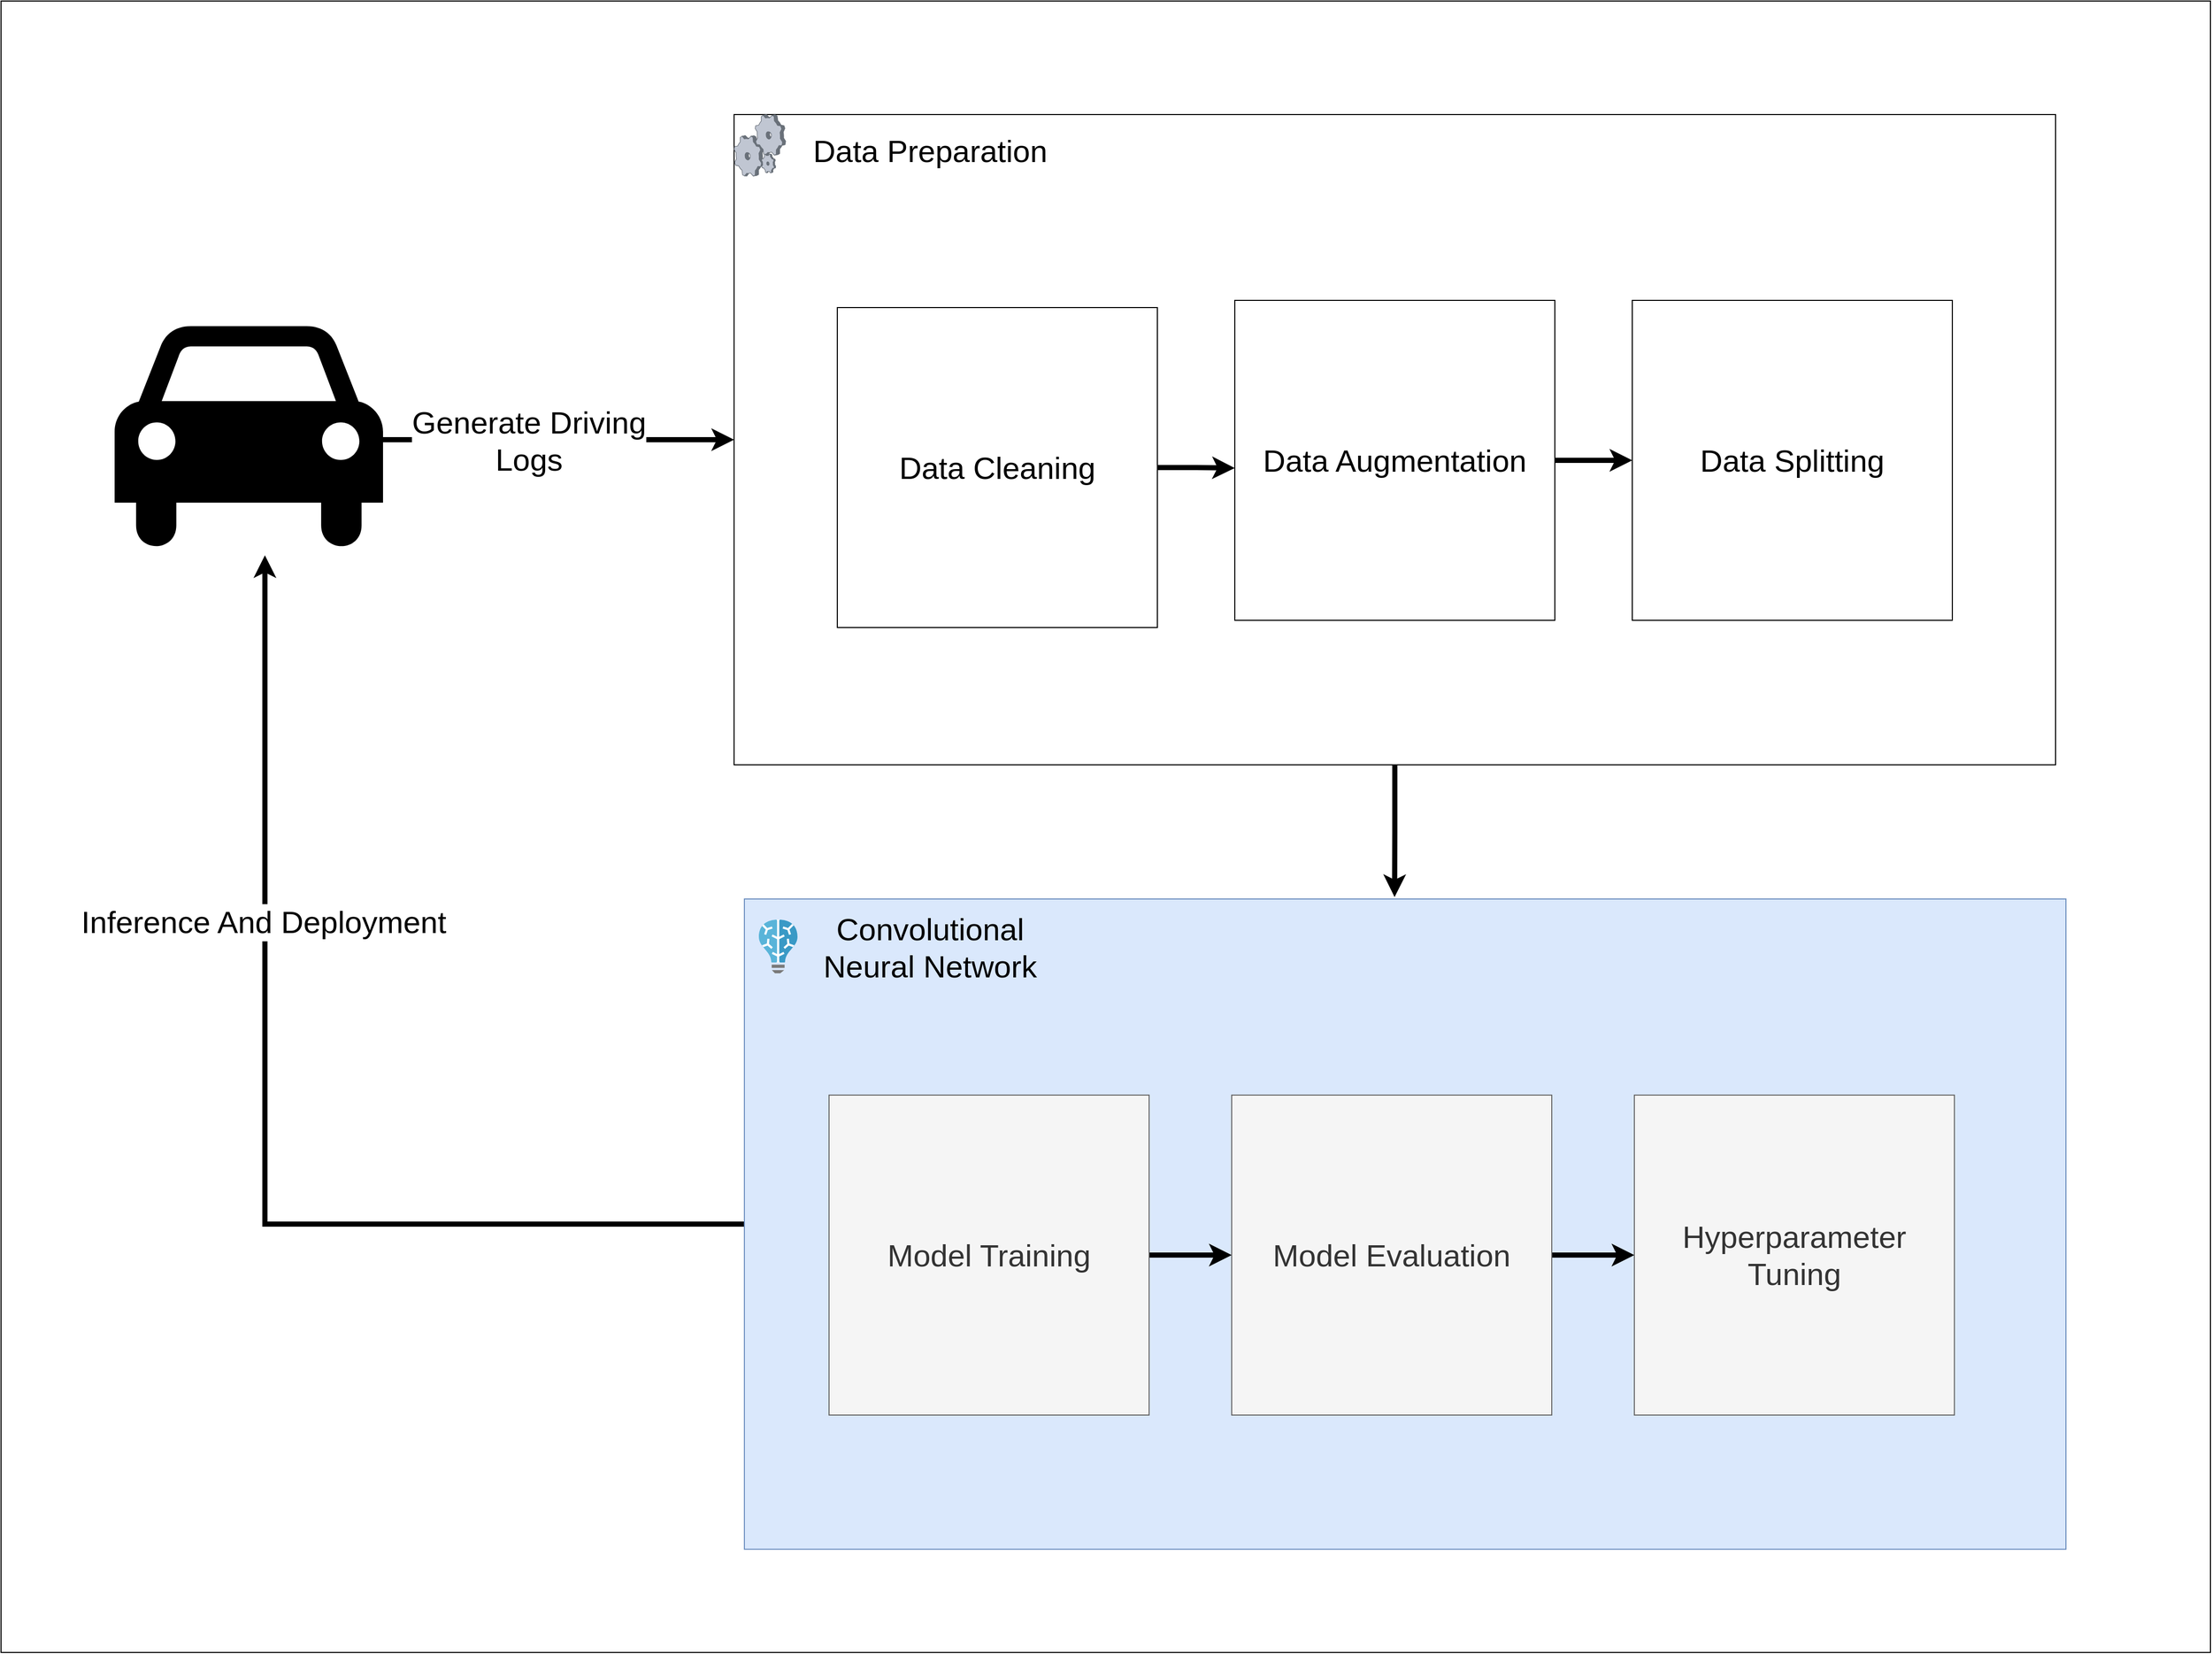 <mxfile version="18.0.1" type="device"><diagram id="mIKQBk-xgbxJZw2ZOmZD" name="Page-1"><mxGraphModel dx="5313" dy="3836" grid="1" gridSize="10" guides="1" tooltips="1" connect="1" arrows="1" fold="1" page="1" pageScale="1" pageWidth="583" pageHeight="413" math="0" shadow="0"><root><mxCell id="0"/><mxCell id="1" parent="0"/><mxCell id="juH1WiAQ8SW-b16fK4Cj-27" value="" style="rounded=0;whiteSpace=wrap;html=1;fontSize=30;" parent="1" vertex="1"><mxGeometry x="-510" y="-710" width="2140" height="1600" as="geometry"/></mxCell><mxCell id="juH1WiAQ8SW-b16fK4Cj-1" value="" style="edgeStyle=orthogonalEdgeStyle;rounded=0;orthogonalLoop=1;jettySize=auto;html=1;strokeWidth=5;" parent="1" source="xgJs7LvjlzFtrq6d9Fmg-4" target="xgJs7LvjlzFtrq6d9Fmg-8" edge="1"><mxGeometry relative="1" as="geometry"/></mxCell><mxCell id="juH1WiAQ8SW-b16fK4Cj-3" value="Generate Driving&lt;br style=&quot;font-size: 30px;&quot;&gt;Logs" style="edgeLabel;html=1;align=center;verticalAlign=middle;resizable=0;points=[];fontSize=30;" parent="juH1WiAQ8SW-b16fK4Cj-1" vertex="1" connectable="0"><mxGeometry x="-0.175" y="-1" relative="1" as="geometry"><mxPoint as="offset"/></mxGeometry></mxCell><mxCell id="xgJs7LvjlzFtrq6d9Fmg-4" value="" style="shape=mxgraph.signs.transportation.car_4;html=1;pointerEvents=1;fillColor=#000000;strokeColor=none;verticalLabelPosition=bottom;verticalAlign=top;align=center;fontSize=22;" parent="1" vertex="1"><mxGeometry x="-400" y="-395" width="260" height="220" as="geometry"/></mxCell><mxCell id="juH1WiAQ8SW-b16fK4Cj-21" style="edgeStyle=orthogonalEdgeStyle;rounded=0;orthogonalLoop=1;jettySize=auto;html=1;fontSize=30;strokeWidth=5;entryX=0.492;entryY=-0.003;entryDx=0;entryDy=0;entryPerimeter=0;" parent="1" source="xgJs7LvjlzFtrq6d9Fmg-8" target="juH1WiAQ8SW-b16fK4Cj-14" edge="1"><mxGeometry relative="1" as="geometry"><mxPoint x="840" y="140" as="targetPoint"/></mxGeometry></mxCell><mxCell id="xgJs7LvjlzFtrq6d9Fmg-8" value="" style="rounded=0;whiteSpace=wrap;html=1;" parent="1" vertex="1"><mxGeometry x="200" y="-600" width="1280" height="630" as="geometry"/></mxCell><mxCell id="juH1WiAQ8SW-b16fK4Cj-22" style="edgeStyle=orthogonalEdgeStyle;rounded=0;orthogonalLoop=1;jettySize=auto;html=1;fontSize=30;strokeWidth=5;entryX=0;entryY=0.524;entryDx=0;entryDy=0;entryPerimeter=0;" parent="1" source="juH1WiAQ8SW-b16fK4Cj-4" target="juH1WiAQ8SW-b16fK4Cj-7" edge="1"><mxGeometry relative="1" as="geometry"/></mxCell><mxCell id="juH1WiAQ8SW-b16fK4Cj-4" value="Data Cleaning" style="whiteSpace=wrap;html=1;aspect=fixed;fontSize=30;" parent="1" vertex="1"><mxGeometry x="300" y="-413" width="310" height="310" as="geometry"/></mxCell><mxCell id="juH1WiAQ8SW-b16fK4Cj-5" value="" style="verticalLabelPosition=bottom;sketch=0;aspect=fixed;html=1;verticalAlign=top;strokeColor=none;align=center;outlineConnect=0;shape=mxgraph.citrix.process;fontSize=26;" parent="1" vertex="1"><mxGeometry x="200" y="-600" width="50" height="59.62" as="geometry"/></mxCell><mxCell id="juH1WiAQ8SW-b16fK4Cj-6" value="Data Preparation" style="text;html=1;strokeColor=none;fillColor=none;align=center;verticalAlign=middle;whiteSpace=wrap;rounded=0;fontSize=30;" parent="1" vertex="1"><mxGeometry x="260" y="-580" width="260" height="30" as="geometry"/></mxCell><mxCell id="juH1WiAQ8SW-b16fK4Cj-23" style="edgeStyle=orthogonalEdgeStyle;rounded=0;orthogonalLoop=1;jettySize=auto;html=1;entryX=0;entryY=0.5;entryDx=0;entryDy=0;fontSize=30;strokeWidth=5;" parent="1" source="juH1WiAQ8SW-b16fK4Cj-7" target="juH1WiAQ8SW-b16fK4Cj-8" edge="1"><mxGeometry relative="1" as="geometry"/></mxCell><mxCell id="juH1WiAQ8SW-b16fK4Cj-7" value="Data Augmentation" style="whiteSpace=wrap;html=1;aspect=fixed;fontSize=30;" parent="1" vertex="1"><mxGeometry x="685" y="-420" width="310" height="310" as="geometry"/></mxCell><mxCell id="juH1WiAQ8SW-b16fK4Cj-8" value="Data Splitting" style="whiteSpace=wrap;html=1;aspect=fixed;fontSize=30;" parent="1" vertex="1"><mxGeometry x="1070" y="-420" width="310" height="310" as="geometry"/></mxCell><mxCell id="juH1WiAQ8SW-b16fK4Cj-24" style="edgeStyle=orthogonalEdgeStyle;rounded=0;orthogonalLoop=1;jettySize=auto;html=1;entryX=0.56;entryY=1.009;entryDx=0;entryDy=0;entryPerimeter=0;fontSize=30;strokeWidth=5;" parent="1" source="juH1WiAQ8SW-b16fK4Cj-14" target="xgJs7LvjlzFtrq6d9Fmg-4" edge="1"><mxGeometry relative="1" as="geometry"/></mxCell><mxCell id="juH1WiAQ8SW-b16fK4Cj-26" value="Inference And Deployment" style="edgeLabel;html=1;align=center;verticalAlign=middle;resizable=0;points=[];fontSize=30;" parent="juH1WiAQ8SW-b16fK4Cj-24" vertex="1" connectable="0"><mxGeometry x="0.362" y="2" relative="1" as="geometry"><mxPoint as="offset"/></mxGeometry></mxCell><mxCell id="juH1WiAQ8SW-b16fK4Cj-14" value="" style="rounded=0;whiteSpace=wrap;html=1;fillColor=#dae8fc;strokeColor=#6c8ebf;" parent="1" vertex="1"><mxGeometry x="210" y="160" width="1280" height="630" as="geometry"/></mxCell><mxCell id="juH1WiAQ8SW-b16fK4Cj-12" value="Convolutional Neural Network" style="text;html=1;strokeColor=none;fillColor=none;align=center;verticalAlign=middle;whiteSpace=wrap;rounded=0;fontSize=30;" parent="1" vertex="1"><mxGeometry x="260" y="192" width="260" height="30" as="geometry"/></mxCell><mxCell id="juH1WiAQ8SW-b16fK4Cj-15" value="" style="sketch=0;aspect=fixed;html=1;points=[];align=center;image;fontSize=12;image=img/lib/mscae/Batch_AI.svg;" parent="1" vertex="1"><mxGeometry x="224" y="180" width="37.44" height="52" as="geometry"/></mxCell><mxCell id="juH1WiAQ8SW-b16fK4Cj-18" value="" style="edgeStyle=orthogonalEdgeStyle;rounded=0;orthogonalLoop=1;jettySize=auto;html=1;fontSize=30;strokeWidth=5;" parent="1" source="juH1WiAQ8SW-b16fK4Cj-16" target="juH1WiAQ8SW-b16fK4Cj-17" edge="1"><mxGeometry relative="1" as="geometry"/></mxCell><mxCell id="juH1WiAQ8SW-b16fK4Cj-16" value="Model Training" style="whiteSpace=wrap;html=1;aspect=fixed;fontSize=30;fillColor=#f5f5f5;fontColor=#333333;strokeColor=#666666;" parent="1" vertex="1"><mxGeometry x="292" y="350" width="310" height="310" as="geometry"/></mxCell><mxCell id="juH1WiAQ8SW-b16fK4Cj-20" value="" style="edgeStyle=orthogonalEdgeStyle;rounded=0;orthogonalLoop=1;jettySize=auto;html=1;fontSize=30;strokeWidth=5;" parent="1" source="juH1WiAQ8SW-b16fK4Cj-17" target="juH1WiAQ8SW-b16fK4Cj-19" edge="1"><mxGeometry relative="1" as="geometry"/></mxCell><mxCell id="juH1WiAQ8SW-b16fK4Cj-17" value="Model Evaluation" style="whiteSpace=wrap;html=1;aspect=fixed;fontSize=30;fillColor=#f5f5f5;fontColor=#333333;strokeColor=#666666;" parent="1" vertex="1"><mxGeometry x="682" y="350" width="310" height="310" as="geometry"/></mxCell><mxCell id="juH1WiAQ8SW-b16fK4Cj-19" value="Hyperparameter Tuning" style="whiteSpace=wrap;html=1;aspect=fixed;fontSize=30;fillColor=#f5f5f5;fontColor=#333333;strokeColor=#666666;" parent="1" vertex="1"><mxGeometry x="1072" y="350" width="310" height="310" as="geometry"/></mxCell></root></mxGraphModel></diagram></mxfile>